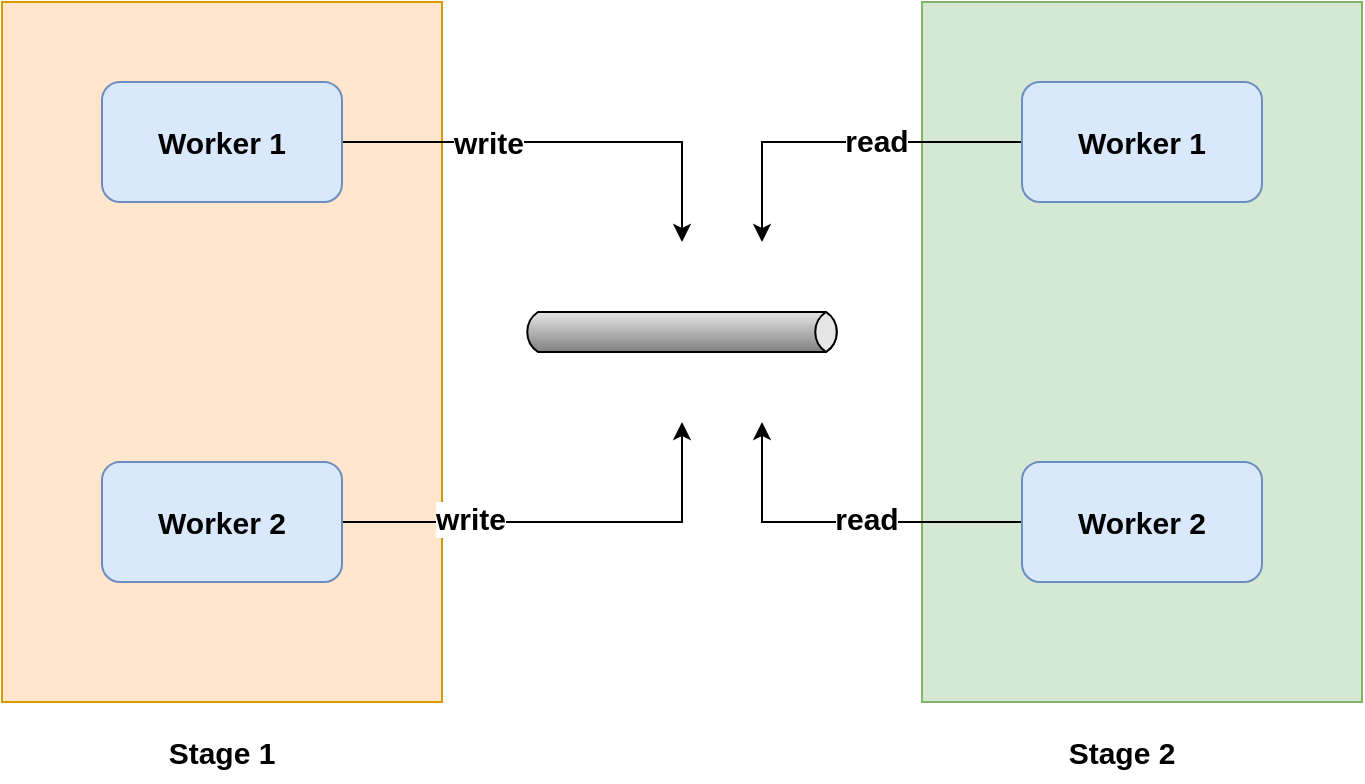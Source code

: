 <mxfile version="16.5.6" type="device" pages="7"><diagram id="6DyCdMnTAmxOVLcUSKB2" name="multiple"><mxGraphModel dx="960" dy="604" grid="1" gridSize="10" guides="1" tooltips="1" connect="1" arrows="1" fold="1" page="1" pageScale="1" pageWidth="850" pageHeight="1100" math="0" shadow="0"><root><mxCell id="0"/><mxCell id="1" parent="0"/><mxCell id="B-X4RaIUArcCoejW9KcB-4" value="" style="rounded=0;whiteSpace=wrap;html=1;fillColor=#ffe6cc;strokeColor=#d79b00;" parent="1" vertex="1"><mxGeometry x="140" y="110" width="220" height="350" as="geometry"/></mxCell><mxCell id="B-X4RaIUArcCoejW9KcB-13" style="edgeStyle=orthogonalEdgeStyle;rounded=0;orthogonalLoop=1;jettySize=auto;html=1;fontSize=15;" parent="1" source="B-X4RaIUArcCoejW9KcB-2" target="B-X4RaIUArcCoejW9KcB-9" edge="1"><mxGeometry relative="1" as="geometry"/></mxCell><mxCell id="B-X4RaIUArcCoejW9KcB-15" value="&lt;b&gt;write&lt;/b&gt;" style="edgeLabel;html=1;align=center;verticalAlign=middle;resizable=0;points=[];fontSize=15;" parent="B-X4RaIUArcCoejW9KcB-13" vertex="1" connectable="0"><mxGeometry x="-0.337" relative="1" as="geometry"><mxPoint as="offset"/></mxGeometry></mxCell><mxCell id="B-X4RaIUArcCoejW9KcB-2" value="&lt;font style=&quot;font-size: 15px&quot;&gt;&lt;b&gt;Worker 1&lt;/b&gt;&lt;/font&gt;" style="rounded=1;whiteSpace=wrap;html=1;fillColor=#dae8fc;strokeColor=#6c8ebf;" parent="1" vertex="1"><mxGeometry x="190" y="150" width="120" height="60" as="geometry"/></mxCell><mxCell id="B-X4RaIUArcCoejW9KcB-5" value="&lt;font style=&quot;font-size: 15px&quot;&gt;&lt;b&gt;Stage 1&lt;/b&gt;&lt;/font&gt;" style="text;html=1;strokeColor=none;fillColor=none;align=center;verticalAlign=middle;whiteSpace=wrap;rounded=0;" parent="1" vertex="1"><mxGeometry x="220" y="470" width="60" height="30" as="geometry"/></mxCell><mxCell id="B-X4RaIUArcCoejW9KcB-14" style="edgeStyle=orthogonalEdgeStyle;rounded=0;orthogonalLoop=1;jettySize=auto;html=1;entryX=0;entryY=1;entryDx=80;entryDy=0;entryPerimeter=0;fontSize=15;" parent="1" source="B-X4RaIUArcCoejW9KcB-6" target="B-X4RaIUArcCoejW9KcB-9" edge="1"><mxGeometry relative="1" as="geometry"/></mxCell><mxCell id="B-X4RaIUArcCoejW9KcB-16" value="&lt;b&gt;write&lt;/b&gt;" style="edgeLabel;html=1;align=center;verticalAlign=middle;resizable=0;points=[];fontSize=15;" parent="B-X4RaIUArcCoejW9KcB-14" vertex="1" connectable="0"><mxGeometry x="-0.419" y="2" relative="1" as="geometry"><mxPoint as="offset"/></mxGeometry></mxCell><mxCell id="B-X4RaIUArcCoejW9KcB-6" value="&lt;font style=&quot;font-size: 15px&quot;&gt;&lt;b&gt;Worker 2&lt;/b&gt;&lt;/font&gt;" style="rounded=1;whiteSpace=wrap;html=1;fillColor=#dae8fc;strokeColor=#6c8ebf;" parent="1" vertex="1"><mxGeometry x="190" y="340" width="120" height="60" as="geometry"/></mxCell><mxCell id="B-X4RaIUArcCoejW9KcB-7" value="" style="rounded=0;whiteSpace=wrap;html=1;fontSize=15;fillColor=#d5e8d4;strokeColor=#82b366;" parent="1" vertex="1"><mxGeometry x="600" y="110" width="220" height="350" as="geometry"/></mxCell><mxCell id="B-X4RaIUArcCoejW9KcB-8" value="&lt;font style=&quot;font-size: 15px&quot;&gt;&lt;b&gt;Stage 2&lt;/b&gt;&lt;/font&gt;" style="text;html=1;strokeColor=none;fillColor=none;align=center;verticalAlign=middle;whiteSpace=wrap;rounded=0;" parent="1" vertex="1"><mxGeometry x="670" y="470" width="60" height="30" as="geometry"/></mxCell><mxCell id="B-X4RaIUArcCoejW9KcB-9" value="" style="strokeWidth=1;outlineConnect=0;dashed=0;align=center;html=1;fontSize=8;shape=mxgraph.eip.messageChannel;verticalLabelPosition=bottom;labelBackgroundColor=#ffffff;verticalAlign=top;" parent="1" vertex="1"><mxGeometry x="400" y="230" width="160" height="90" as="geometry"/></mxCell><mxCell id="B-X4RaIUArcCoejW9KcB-19" style="edgeStyle=orthogonalEdgeStyle;rounded=0;orthogonalLoop=1;jettySize=auto;html=1;entryX=0;entryY=0;entryDx=120;entryDy=0;entryPerimeter=0;fontSize=15;" parent="1" source="B-X4RaIUArcCoejW9KcB-17" target="B-X4RaIUArcCoejW9KcB-9" edge="1"><mxGeometry relative="1" as="geometry"/></mxCell><mxCell id="B-X4RaIUArcCoejW9KcB-21" value="&lt;b&gt;read&lt;/b&gt;" style="edgeLabel;html=1;align=center;verticalAlign=middle;resizable=0;points=[];fontSize=15;" parent="B-X4RaIUArcCoejW9KcB-19" vertex="1" connectable="0"><mxGeometry x="-0.183" y="-1" relative="1" as="geometry"><mxPoint as="offset"/></mxGeometry></mxCell><mxCell id="B-X4RaIUArcCoejW9KcB-17" value="&lt;b&gt;Worker 1&lt;/b&gt;" style="rounded=1;whiteSpace=wrap;html=1;fontSize=15;fillColor=#dae8fc;strokeColor=#6c8ebf;" parent="1" vertex="1"><mxGeometry x="650" y="150" width="120" height="60" as="geometry"/></mxCell><mxCell id="B-X4RaIUArcCoejW9KcB-20" style="edgeStyle=orthogonalEdgeStyle;rounded=0;orthogonalLoop=1;jettySize=auto;html=1;entryX=0;entryY=1;entryDx=120;entryDy=0;entryPerimeter=0;fontSize=15;" parent="1" source="B-X4RaIUArcCoejW9KcB-18" target="B-X4RaIUArcCoejW9KcB-9" edge="1"><mxGeometry relative="1" as="geometry"/></mxCell><mxCell id="B-X4RaIUArcCoejW9KcB-22" value="&lt;b&gt;read&lt;/b&gt;" style="edgeLabel;html=1;align=center;verticalAlign=middle;resizable=0;points=[];fontSize=15;" parent="B-X4RaIUArcCoejW9KcB-20" vertex="1" connectable="0"><mxGeometry x="-0.127" y="-2" relative="1" as="geometry"><mxPoint as="offset"/></mxGeometry></mxCell><mxCell id="B-X4RaIUArcCoejW9KcB-18" value="&lt;b&gt;Worker 2&lt;/b&gt;" style="rounded=1;whiteSpace=wrap;html=1;fontSize=15;fillColor=#dae8fc;strokeColor=#6c8ebf;" parent="1" vertex="1"><mxGeometry x="650" y="340" width="120" height="60" as="geometry"/></mxCell></root></mxGraphModel></diagram><diagram id="HnnB2GvayvBNUAKhM091" name="Context"><mxGraphModel dx="960" dy="1704" grid="1" gridSize="10" guides="1" tooltips="1" connect="1" arrows="1" fold="1" page="1" pageScale="1" pageWidth="850" pageHeight="1100" math="0" shadow="0"><root><mxCell id="LZmfscKVtm5bsr7IxDYd-0"/><mxCell id="LZmfscKVtm5bsr7IxDYd-1" parent="LZmfscKVtm5bsr7IxDYd-0"/><mxCell id="LZmfscKVtm5bsr7IxDYd-2" value="" style="rounded=1;whiteSpace=wrap;html=1;fillColor=#ffe6cc;strokeColor=#d79b00;" parent="LZmfscKVtm5bsr7IxDYd-1" vertex="1"><mxGeometry x="80" y="160" width="190" height="260" as="geometry"/></mxCell><mxCell id="-jgnXufqocUIgYcTIgBC-2" style="edgeStyle=orthogonalEdgeStyle;rounded=0;orthogonalLoop=1;jettySize=auto;html=1;entryX=0;entryY=0;entryDx=30;entryDy=0;entryPerimeter=0;fontSize=15;" parent="LZmfscKVtm5bsr7IxDYd-1" source="LZmfscKVtm5bsr7IxDYd-3" target="-jgnXufqocUIgYcTIgBC-0" edge="1"><mxGeometry relative="1" as="geometry"/></mxCell><mxCell id="LZmfscKVtm5bsr7IxDYd-3" value="&lt;font style=&quot;font-size: 15px&quot;&gt;&lt;b&gt;Worker 1&lt;/b&gt;&lt;/font&gt;" style="rounded=1;whiteSpace=wrap;html=1;fillColor=#dae8fc;strokeColor=#6c8ebf;" parent="LZmfscKVtm5bsr7IxDYd-1" vertex="1"><mxGeometry x="115" y="240" width="120" height="60" as="geometry"/></mxCell><mxCell id="LZmfscKVtm5bsr7IxDYd-5" value="&lt;b&gt;Stage 1&lt;/b&gt;" style="text;html=1;strokeColor=none;fillColor=none;align=center;verticalAlign=middle;whiteSpace=wrap;rounded=0;fontSize=15;" parent="LZmfscKVtm5bsr7IxDYd-1" vertex="1"><mxGeometry x="125" y="430" width="100" height="30" as="geometry"/></mxCell><mxCell id="LZmfscKVtm5bsr7IxDYd-6" value="" style="rounded=1;whiteSpace=wrap;html=1;fillColor=#d5e8d4;strokeColor=#82b366;" parent="LZmfscKVtm5bsr7IxDYd-1" vertex="1"><mxGeometry x="590" y="160" width="190" height="260" as="geometry"/></mxCell><mxCell id="-jgnXufqocUIgYcTIgBC-4" style="edgeStyle=orthogonalEdgeStyle;rounded=0;orthogonalLoop=1;jettySize=auto;html=1;entryX=0;entryY=0;entryDx=70;entryDy=0;entryPerimeter=0;fontSize=15;" parent="LZmfscKVtm5bsr7IxDYd-1" source="LZmfscKVtm5bsr7IxDYd-7" target="-jgnXufqocUIgYcTIgBC-0" edge="1"><mxGeometry relative="1" as="geometry"/></mxCell><mxCell id="LZmfscKVtm5bsr7IxDYd-7" value="&lt;font style=&quot;font-size: 15px&quot;&gt;&lt;b&gt;Worker 1&lt;/b&gt;&lt;/font&gt;" style="rounded=1;whiteSpace=wrap;html=1;fillColor=#dae8fc;strokeColor=#6c8ebf;" parent="LZmfscKVtm5bsr7IxDYd-1" vertex="1"><mxGeometry x="625" y="240" width="120" height="60" as="geometry"/></mxCell><mxCell id="LZmfscKVtm5bsr7IxDYd-9" value="&lt;b&gt;Stage 2&lt;/b&gt;" style="text;html=1;strokeColor=none;fillColor=none;align=center;verticalAlign=middle;whiteSpace=wrap;rounded=0;fontSize=15;" parent="LZmfscKVtm5bsr7IxDYd-1" vertex="1"><mxGeometry x="639" y="430" width="100" height="30" as="geometry"/></mxCell><mxCell id="-jgnXufqocUIgYcTIgBC-0" value="&lt;font style=&quot;font-size: 15px&quot;&gt;&lt;b&gt;data&lt;/b&gt;&lt;/font&gt;" style="strokeWidth=1;outlineConnect=0;dashed=0;align=center;html=1;fontSize=8;shape=mxgraph.eip.messageChannel;verticalLabelPosition=bottom;labelBackgroundColor=#ffffff;verticalAlign=top;" parent="LZmfscKVtm5bsr7IxDYd-1" vertex="1"><mxGeometry x="360" y="340" width="100" height="40" as="geometry"/></mxCell><mxCell id="-jgnXufqocUIgYcTIgBC-7" value="&lt;pre style=&quot;background-color: rgb(255 , 255 , 255) ; color: rgb(8 , 8 , 8) ; font-family: &amp;#34;jetbrains mono&amp;#34; , monospace&quot;&gt;&lt;span style=&quot;color: rgb(0 , 0 , 0)&quot;&gt;&lt;font style=&quot;font-size: 15px&quot;&gt;&lt;b&gt;ctxRoot&lt;/b&gt;&lt;/font&gt;&lt;/span&gt;&lt;/pre&gt;" style="ellipse;whiteSpace=wrap;html=1;aspect=fixed;fontSize=15;fillColor=#d80073;fontColor=#ffffff;strokeColor=#A50040;" parent="LZmfscKVtm5bsr7IxDYd-1" vertex="1"><mxGeometry x="450" y="-210" width="80" height="80" as="geometry"/></mxCell><mxCell id="SIYIsvrZNVFgdCmxqRb6-0" value="&lt;pre style=&quot;background-color: rgb(255 , 255 , 255) ; color: rgb(8 , 8 , 8) ; font-family: &amp;#34;jetbrains mono&amp;#34; , monospace&quot;&gt;&lt;span style=&quot;color: rgb(0 , 0 , 0)&quot;&gt;&lt;font style=&quot;font-size: 14px&quot;&gt;&lt;b&gt;ctxCancelStage1&lt;/b&gt;&lt;/font&gt;&lt;/span&gt;&lt;/pre&gt;" style="ellipse;whiteSpace=wrap;html=1;aspect=fixed;fontSize=15;fillColor=#ffe6cc;strokeColor=#d79b00;" parent="LZmfscKVtm5bsr7IxDYd-1" vertex="1"><mxGeometry x="225" y="-80" width="130" height="130" as="geometry"/></mxCell><mxCell id="SIYIsvrZNVFgdCmxqRb6-1" value="&lt;pre style=&quot;background-color: rgb(255 , 255 , 255) ; color: rgb(8 , 8 , 8) ; font-family: &amp;#34;jetbrains mono&amp;#34; , monospace&quot;&gt;&lt;pre style=&quot;font-family: &amp;#34;jetbrains mono&amp;#34; , monospace&quot;&gt;&lt;span style=&quot;color: rgb(0 , 0 , 0)&quot;&gt;&lt;font style=&quot;font-size: 14px&quot;&gt;&lt;b&gt;ctxCancelStage2&lt;/b&gt;&lt;/font&gt;&lt;/span&gt;&lt;/pre&gt;&lt;/pre&gt;" style="ellipse;whiteSpace=wrap;html=1;aspect=fixed;fontSize=15;fillColor=#d5e8d4;strokeColor=#82b366;" parent="LZmfscKVtm5bsr7IxDYd-1" vertex="1"><mxGeometry x="615" y="-90" width="130" height="130" as="geometry"/></mxCell><mxCell id="SIYIsvrZNVFgdCmxqRb6-4" value="" style="endArrow=classic;html=1;rounded=0;fontSize=15;fontColor=#0D0505;strokeColor=#0D0505;strokeWidth=1;exitX=1;exitY=1;exitDx=0;exitDy=0;entryX=0;entryY=0.5;entryDx=0;entryDy=0;" parent="LZmfscKVtm5bsr7IxDYd-1" source="-jgnXufqocUIgYcTIgBC-7" target="SIYIsvrZNVFgdCmxqRb6-1" edge="1"><mxGeometry width="50" height="50" relative="1" as="geometry"><mxPoint x="470" y="80" as="sourcePoint"/><mxPoint x="520" y="30" as="targetPoint"/></mxGeometry></mxCell><mxCell id="SIYIsvrZNVFgdCmxqRb6-7" value="" style="curved=1;endArrow=classic;html=1;rounded=0;fontSize=14;fontColor=#0D0505;strokeColor=#0D0505;strokeWidth=1;exitX=0.5;exitY=0;exitDx=0;exitDy=0;entryX=0;entryY=1;entryDx=0;entryDy=0;" parent="LZmfscKVtm5bsr7IxDYd-1" source="LZmfscKVtm5bsr7IxDYd-2" target="SIYIsvrZNVFgdCmxqRb6-0" edge="1"><mxGeometry width="50" height="50" relative="1" as="geometry"><mxPoint x="140" y="130" as="sourcePoint"/><mxPoint x="190" y="80" as="targetPoint"/><Array as="points"><mxPoint x="140" y="-30"/></Array></mxGeometry></mxCell><mxCell id="SIYIsvrZNVFgdCmxqRb6-10" value="&lt;b&gt;&lt;font color=&quot;#ff3333&quot;&gt;cancel&lt;/font&gt;&lt;/b&gt;" style="edgeLabel;html=1;align=center;verticalAlign=middle;resizable=0;points=[];fontSize=15;fontColor=#0D0505;" parent="SIYIsvrZNVFgdCmxqRb6-7" vertex="1" connectable="0"><mxGeometry x="0.208" y="-45" relative="1" as="geometry"><mxPoint x="-15" y="104" as="offset"/></mxGeometry></mxCell><mxCell id="SIYIsvrZNVFgdCmxqRb6-8" value="" style="curved=1;endArrow=classic;html=1;rounded=0;fontSize=14;fontColor=#0D0505;strokeColor=#0D0505;strokeWidth=1;exitX=0.5;exitY=0;exitDx=0;exitDy=0;entryX=0.5;entryY=1;entryDx=0;entryDy=0;" parent="LZmfscKVtm5bsr7IxDYd-1" source="LZmfscKVtm5bsr7IxDYd-6" target="SIYIsvrZNVFgdCmxqRb6-1" edge="1"><mxGeometry width="50" height="50" relative="1" as="geometry"><mxPoint x="730" y="170" as="sourcePoint"/><mxPoint x="724.038" y="60.962" as="targetPoint"/><Array as="points"><mxPoint x="640" y="140"/></Array></mxGeometry></mxCell><mxCell id="SIYIsvrZNVFgdCmxqRb6-11" value="&lt;font color=&quot;#0d0505&quot;&gt;&lt;b&gt;&amp;lt;-ctx.Done()&lt;/b&gt;&lt;/font&gt;" style="edgeLabel;html=1;align=center;verticalAlign=middle;resizable=0;points=[];fontSize=15;fontColor=#FF3333;" parent="SIYIsvrZNVFgdCmxqRb6-8" vertex="1" connectable="0"><mxGeometry x="0.447" y="-6" relative="1" as="geometry"><mxPoint as="offset"/></mxGeometry></mxCell><mxCell id="SIYIsvrZNVFgdCmxqRb6-12" value="" style="endArrow=classic;html=1;rounded=0;fontSize=15;fontColor=#0D0505;strokeColor=#0D0505;strokeWidth=1;exitX=0;exitY=1;exitDx=0;exitDy=0;entryX=0.976;entryY=0.302;entryDx=0;entryDy=0;entryPerimeter=0;" parent="LZmfscKVtm5bsr7IxDYd-1" source="-jgnXufqocUIgYcTIgBC-7" target="SIYIsvrZNVFgdCmxqRb6-0" edge="1"><mxGeometry width="50" height="50" relative="1" as="geometry"><mxPoint x="430" y="130" as="sourcePoint"/><mxPoint x="490" y="20" as="targetPoint"/></mxGeometry></mxCell></root></mxGraphModel></diagram><diagram id="I8bmtELTXMJjdONoYUEz" name="s1"><mxGraphModel dx="960" dy="604" grid="1" gridSize="10" guides="1" tooltips="1" connect="1" arrows="1" fold="1" page="1" pageScale="1" pageWidth="850" pageHeight="1100" math="0" shadow="0"><root><mxCell id="XKnE_jt200us6Nn7gQjX-0"/><mxCell id="XKnE_jt200us6Nn7gQjX-1" parent="XKnE_jt200us6Nn7gQjX-0"/><mxCell id="XKnE_jt200us6Nn7gQjX-11" style="edgeStyle=orthogonalEdgeStyle;rounded=0;orthogonalLoop=1;jettySize=auto;html=1;entryX=0.5;entryY=0;entryDx=0;entryDy=0;fontSize=15;" parent="XKnE_jt200us6Nn7gQjX-1" source="XKnE_jt200us6Nn7gQjX-2" target="XKnE_jt200us6Nn7gQjX-5" edge="1"><mxGeometry relative="1" as="geometry"/></mxCell><mxCell id="XKnE_jt200us6Nn7gQjX-2" value="&lt;b&gt;Root Context&lt;/b&gt;" style="ellipse;whiteSpace=wrap;html=1;aspect=fixed;fontSize=15;fillColor=#a20025;fontColor=#ffffff;strokeColor=#6F0000;" parent="XKnE_jt200us6Nn7gQjX-1" vertex="1"><mxGeometry x="360" y="60" width="100" height="100" as="geometry"/></mxCell><mxCell id="XKnE_jt200us6Nn7gQjX-4" value="&lt;b&gt;Sub Context&lt;/b&gt;" style="ellipse;whiteSpace=wrap;html=1;aspect=fixed;fontSize=15;fillColor=#1ba1e2;fontColor=#ffffff;strokeColor=#006EAF;" parent="XKnE_jt200us6Nn7gQjX-1" vertex="1"><mxGeometry x="120" y="210" width="100" height="100" as="geometry"/></mxCell><mxCell id="XKnE_jt200us6Nn7gQjX-5" value="&lt;b&gt;Sub Context&lt;/b&gt;" style="ellipse;whiteSpace=wrap;html=1;aspect=fixed;fontSize=15;fillColor=#1ba1e2;fontColor=#ffffff;strokeColor=#006EAF;" parent="XKnE_jt200us6Nn7gQjX-1" vertex="1"><mxGeometry x="360" y="210" width="100" height="100" as="geometry"/></mxCell><mxCell id="XKnE_jt200us6Nn7gQjX-6" value="&lt;b&gt;Sub Context&lt;/b&gt;" style="ellipse;whiteSpace=wrap;html=1;aspect=fixed;fontSize=15;fillColor=#1ba1e2;fontColor=#ffffff;strokeColor=#006EAF;" parent="XKnE_jt200us6Nn7gQjX-1" vertex="1"><mxGeometry x="610" y="210" width="100" height="100" as="geometry"/></mxCell><mxCell id="XKnE_jt200us6Nn7gQjX-7" value="&lt;b&gt;Sub Context&lt;/b&gt;" style="ellipse;whiteSpace=wrap;html=1;aspect=fixed;fontSize=15;fillColor=#60a917;fontColor=#ffffff;strokeColor=#2D7600;" parent="XKnE_jt200us6Nn7gQjX-1" vertex="1"><mxGeometry x="20" y="400" width="100" height="100" as="geometry"/></mxCell><mxCell id="XKnE_jt200us6Nn7gQjX-8" value="&lt;b style=&quot;color: rgb(255 , 255 , 255)&quot;&gt;Sub Context&lt;/b&gt;" style="ellipse;whiteSpace=wrap;html=1;aspect=fixed;fontSize=15;fillColor=#ffcd28;strokeColor=#d79b00;gradientColor=#ffa500;" parent="XKnE_jt200us6Nn7gQjX-1" vertex="1"><mxGeometry x="270" y="400" width="100" height="100" as="geometry"/></mxCell><mxCell id="XKnE_jt200us6Nn7gQjX-9" value="&lt;b style=&quot;color: rgb(255 , 255 , 255)&quot;&gt;Sub Context&lt;/b&gt;" style="ellipse;whiteSpace=wrap;html=1;aspect=fixed;fontSize=15;fillColor=#ffcd28;strokeColor=#d79b00;gradientColor=#ffa500;" parent="XKnE_jt200us6Nn7gQjX-1" vertex="1"><mxGeometry x="460" y="400" width="100" height="100" as="geometry"/></mxCell><mxCell id="XKnE_jt200us6Nn7gQjX-20" value="" style="endArrow=classic;html=1;rounded=0;fontSize=15;entryX=1;entryY=0;entryDx=0;entryDy=0;exitX=0;exitY=1;exitDx=0;exitDy=0;" parent="XKnE_jt200us6Nn7gQjX-1" source="XKnE_jt200us6Nn7gQjX-2" target="XKnE_jt200us6Nn7gQjX-4" edge="1"><mxGeometry width="50" height="50" relative="1" as="geometry"><mxPoint x="400" y="370" as="sourcePoint"/><mxPoint x="450" y="320" as="targetPoint"/></mxGeometry></mxCell><mxCell id="XKnE_jt200us6Nn7gQjX-21" value="" style="endArrow=classic;html=1;rounded=0;fontSize=15;entryX=0.5;entryY=0;entryDx=0;entryDy=0;exitX=1;exitY=1;exitDx=0;exitDy=0;" parent="XKnE_jt200us6Nn7gQjX-1" source="XKnE_jt200us6Nn7gQjX-2" target="XKnE_jt200us6Nn7gQjX-6" edge="1"><mxGeometry width="50" height="50" relative="1" as="geometry"><mxPoint x="384.645" y="155.355" as="sourcePoint"/><mxPoint x="215.355" y="234.645" as="targetPoint"/></mxGeometry></mxCell><mxCell id="XKnE_jt200us6Nn7gQjX-22" value="" style="endArrow=classic;html=1;rounded=0;fontSize=15;entryX=0.5;entryY=0;entryDx=0;entryDy=0;exitX=0;exitY=1;exitDx=0;exitDy=0;" parent="XKnE_jt200us6Nn7gQjX-1" source="XKnE_jt200us6Nn7gQjX-4" target="XKnE_jt200us6Nn7gQjX-7" edge="1"><mxGeometry width="50" height="50" relative="1" as="geometry"><mxPoint x="394.645" y="165.355" as="sourcePoint"/><mxPoint x="225.355" y="244.645" as="targetPoint"/></mxGeometry></mxCell><mxCell id="XKnE_jt200us6Nn7gQjX-23" value="" style="endArrow=classic;html=1;rounded=0;fontSize=15;exitX=0;exitY=1;exitDx=0;exitDy=0;" parent="XKnE_jt200us6Nn7gQjX-1" source="XKnE_jt200us6Nn7gQjX-5" target="XKnE_jt200us6Nn7gQjX-8" edge="1"><mxGeometry width="50" height="50" relative="1" as="geometry"><mxPoint x="404.645" y="175.355" as="sourcePoint"/><mxPoint x="235.355" y="254.645" as="targetPoint"/></mxGeometry></mxCell><mxCell id="XKnE_jt200us6Nn7gQjX-24" value="" style="endArrow=classic;html=1;rounded=0;fontSize=15;entryX=0.5;entryY=0;entryDx=0;entryDy=0;exitX=1;exitY=1;exitDx=0;exitDy=0;" parent="XKnE_jt200us6Nn7gQjX-1" source="XKnE_jt200us6Nn7gQjX-5" target="XKnE_jt200us6Nn7gQjX-9" edge="1"><mxGeometry width="50" height="50" relative="1" as="geometry"><mxPoint x="414.645" y="185.355" as="sourcePoint"/><mxPoint x="245.355" y="264.645" as="targetPoint"/></mxGeometry></mxCell></root></mxGraphModel></diagram><diagram id="37s9xdy0IuiHJvWGn8mo" name="s2"><mxGraphModel dx="960" dy="604" grid="1" gridSize="10" guides="1" tooltips="1" connect="1" arrows="1" fold="1" page="1" pageScale="1" pageWidth="850" pageHeight="1100" math="0" shadow="0"><root><mxCell id="_9k2pdukJ_3iXtRDgaJg-0"/><mxCell id="_9k2pdukJ_3iXtRDgaJg-1" parent="_9k2pdukJ_3iXtRDgaJg-0"/><mxCell id="_9k2pdukJ_3iXtRDgaJg-2" style="edgeStyle=orthogonalEdgeStyle;rounded=0;orthogonalLoop=1;jettySize=auto;html=1;entryX=0.5;entryY=0;entryDx=0;entryDy=0;fontSize=15;" parent="_9k2pdukJ_3iXtRDgaJg-1" source="_9k2pdukJ_3iXtRDgaJg-3" target="_9k2pdukJ_3iXtRDgaJg-5" edge="1"><mxGeometry relative="1" as="geometry"/></mxCell><mxCell id="_9k2pdukJ_3iXtRDgaJg-3" value="&lt;b&gt;Root Context&lt;/b&gt;" style="ellipse;whiteSpace=wrap;html=1;aspect=fixed;fontSize=15;fillColor=#a20025;fontColor=#ffffff;strokeColor=#6F0000;" parent="_9k2pdukJ_3iXtRDgaJg-1" vertex="1"><mxGeometry x="360" y="60" width="100" height="100" as="geometry"/></mxCell><mxCell id="_9k2pdukJ_3iXtRDgaJg-4" value="&lt;b&gt;Sub Context&lt;/b&gt;" style="ellipse;whiteSpace=wrap;html=1;aspect=fixed;fontSize=15;fillColor=#1ba1e2;fontColor=#ffffff;strokeColor=#006EAF;" parent="_9k2pdukJ_3iXtRDgaJg-1" vertex="1"><mxGeometry x="120" y="210" width="100" height="100" as="geometry"/></mxCell><mxCell id="_9k2pdukJ_3iXtRDgaJg-5" value="&lt;b&gt;Sub Context&lt;/b&gt;" style="ellipse;whiteSpace=wrap;html=1;aspect=fixed;fontSize=15;fillColor=#1ba1e2;fontColor=#ffffff;strokeColor=#006EAF;" parent="_9k2pdukJ_3iXtRDgaJg-1" vertex="1"><mxGeometry x="360" y="210" width="100" height="100" as="geometry"/></mxCell><mxCell id="_9k2pdukJ_3iXtRDgaJg-6" value="&lt;b&gt;Sub Context&lt;/b&gt;" style="ellipse;whiteSpace=wrap;html=1;aspect=fixed;fontSize=15;fillColor=#1ba1e2;fontColor=#ffffff;strokeColor=#006EAF;" parent="_9k2pdukJ_3iXtRDgaJg-1" vertex="1"><mxGeometry x="610" y="210" width="100" height="100" as="geometry"/></mxCell><mxCell id="_9k2pdukJ_3iXtRDgaJg-7" value="&lt;b&gt;Sub Context&lt;/b&gt;" style="ellipse;whiteSpace=wrap;html=1;aspect=fixed;fontSize=15;fillColor=#60a917;fontColor=#ffffff;strokeColor=#2D7600;" parent="_9k2pdukJ_3iXtRDgaJg-1" vertex="1"><mxGeometry x="20" y="400" width="100" height="100" as="geometry"/></mxCell><mxCell id="_9k2pdukJ_3iXtRDgaJg-8" value="&lt;b style=&quot;color: rgb(255 , 255 , 255)&quot;&gt;Sub Context&lt;/b&gt;" style="ellipse;whiteSpace=wrap;html=1;aspect=fixed;fontSize=15;fillColor=#ffcd28;strokeColor=#d79b00;gradientColor=#ffa500;" parent="_9k2pdukJ_3iXtRDgaJg-1" vertex="1"><mxGeometry x="270" y="400" width="100" height="100" as="geometry"/></mxCell><mxCell id="_9k2pdukJ_3iXtRDgaJg-9" value="&lt;b style=&quot;color: rgb(255 , 255 , 255)&quot;&gt;Sub Context&lt;/b&gt;" style="ellipse;whiteSpace=wrap;html=1;aspect=fixed;fontSize=15;fillColor=#ffcd28;strokeColor=#d79b00;gradientColor=#ffa500;" parent="_9k2pdukJ_3iXtRDgaJg-1" vertex="1"><mxGeometry x="460" y="400" width="100" height="100" as="geometry"/></mxCell><mxCell id="_9k2pdukJ_3iXtRDgaJg-10" value="" style="endArrow=classic;html=1;rounded=0;fontSize=15;entryX=1;entryY=0;entryDx=0;entryDy=0;exitX=0;exitY=1;exitDx=0;exitDy=0;" parent="_9k2pdukJ_3iXtRDgaJg-1" source="_9k2pdukJ_3iXtRDgaJg-3" target="_9k2pdukJ_3iXtRDgaJg-4" edge="1"><mxGeometry width="50" height="50" relative="1" as="geometry"><mxPoint x="400" y="370" as="sourcePoint"/><mxPoint x="450" y="320" as="targetPoint"/></mxGeometry></mxCell><mxCell id="_9k2pdukJ_3iXtRDgaJg-11" value="" style="endArrow=classic;html=1;rounded=0;fontSize=15;entryX=0.5;entryY=0;entryDx=0;entryDy=0;exitX=1;exitY=1;exitDx=0;exitDy=0;" parent="_9k2pdukJ_3iXtRDgaJg-1" source="_9k2pdukJ_3iXtRDgaJg-3" target="_9k2pdukJ_3iXtRDgaJg-6" edge="1"><mxGeometry width="50" height="50" relative="1" as="geometry"><mxPoint x="384.645" y="155.355" as="sourcePoint"/><mxPoint x="215.355" y="234.645" as="targetPoint"/></mxGeometry></mxCell><mxCell id="_9k2pdukJ_3iXtRDgaJg-12" value="" style="endArrow=classic;html=1;rounded=0;fontSize=15;entryX=0.5;entryY=0;entryDx=0;entryDy=0;exitX=0;exitY=1;exitDx=0;exitDy=0;" parent="_9k2pdukJ_3iXtRDgaJg-1" source="_9k2pdukJ_3iXtRDgaJg-4" target="_9k2pdukJ_3iXtRDgaJg-7" edge="1"><mxGeometry width="50" height="50" relative="1" as="geometry"><mxPoint x="394.645" y="165.355" as="sourcePoint"/><mxPoint x="225.355" y="244.645" as="targetPoint"/></mxGeometry></mxCell><mxCell id="_9k2pdukJ_3iXtRDgaJg-13" value="" style="endArrow=classic;html=1;rounded=0;fontSize=15;exitX=0;exitY=1;exitDx=0;exitDy=0;" parent="_9k2pdukJ_3iXtRDgaJg-1" source="_9k2pdukJ_3iXtRDgaJg-5" target="_9k2pdukJ_3iXtRDgaJg-8" edge="1"><mxGeometry width="50" height="50" relative="1" as="geometry"><mxPoint x="404.645" y="175.355" as="sourcePoint"/><mxPoint x="235.355" y="254.645" as="targetPoint"/></mxGeometry></mxCell><mxCell id="_9k2pdukJ_3iXtRDgaJg-14" value="" style="endArrow=classic;html=1;rounded=0;fontSize=15;entryX=0.5;entryY=0;entryDx=0;entryDy=0;exitX=1;exitY=1;exitDx=0;exitDy=0;" parent="_9k2pdukJ_3iXtRDgaJg-1" source="_9k2pdukJ_3iXtRDgaJg-5" target="_9k2pdukJ_3iXtRDgaJg-9" edge="1"><mxGeometry width="50" height="50" relative="1" as="geometry"><mxPoint x="414.645" y="185.355" as="sourcePoint"/><mxPoint x="245.355" y="264.645" as="targetPoint"/></mxGeometry></mxCell><mxCell id="_9k2pdukJ_3iXtRDgaJg-18" value="&lt;b&gt;Go routine 2&lt;/b&gt;" style="shape=card;whiteSpace=wrap;html=1;fontSize=15;fillColor=#fff2cc;strokeColor=#d6b656;" parent="_9k2pdukJ_3iXtRDgaJg-1" vertex="1"><mxGeometry x="430" y="560" width="80" height="100" as="geometry"/></mxCell><mxCell id="_9k2pdukJ_3iXtRDgaJg-19" value="&lt;span&gt;&lt;b&gt;Go routine 3&lt;/b&gt;&lt;/span&gt;" style="shape=card;whiteSpace=wrap;html=1;fontSize=15;fillColor=#fff2cc;strokeColor=#d6b656;" parent="_9k2pdukJ_3iXtRDgaJg-1" vertex="1"><mxGeometry x="530" y="560" width="80" height="100" as="geometry"/></mxCell><mxCell id="_9k2pdukJ_3iXtRDgaJg-21" value="" style="curved=1;endArrow=classic;html=1;rounded=0;fontSize=15;exitX=-0.005;exitY=0.575;exitDx=0;exitDy=0;exitPerimeter=0;entryX=0;entryY=1;entryDx=0;entryDy=0;" parent="_9k2pdukJ_3iXtRDgaJg-1" source="_9k2pdukJ_3iXtRDgaJg-18" target="_9k2pdukJ_3iXtRDgaJg-9" edge="1"><mxGeometry width="50" height="50" relative="1" as="geometry"><mxPoint x="350" y="660" as="sourcePoint"/><mxPoint x="400" y="610" as="targetPoint"/><Array as="points"><mxPoint x="410" y="550"/></Array></mxGeometry></mxCell><mxCell id="_9k2pdukJ_3iXtRDgaJg-27" value="&lt;b&gt;Done&lt;/b&gt;" style="edgeLabel;html=1;align=center;verticalAlign=middle;resizable=0;points=[];fontSize=15;" parent="_9k2pdukJ_3iXtRDgaJg-21" vertex="1" connectable="0"><mxGeometry x="0.159" y="-10" relative="1" as="geometry"><mxPoint as="offset"/></mxGeometry></mxCell><mxCell id="_9k2pdukJ_3iXtRDgaJg-23" value="" style="curved=1;endArrow=classic;html=1;rounded=0;fontSize=15;entryX=1;entryY=1;entryDx=0;entryDy=0;exitX=1;exitY=0.5;exitDx=0;exitDy=0;exitPerimeter=0;" parent="_9k2pdukJ_3iXtRDgaJg-1" source="_9k2pdukJ_3iXtRDgaJg-19" target="_9k2pdukJ_3iXtRDgaJg-9" edge="1"><mxGeometry width="50" height="50" relative="1" as="geometry"><mxPoint x="700" y="570" as="sourcePoint"/><mxPoint x="750" y="520" as="targetPoint"/><Array as="points"><mxPoint x="640" y="530"/></Array></mxGeometry></mxCell><mxCell id="_9k2pdukJ_3iXtRDgaJg-28" value="&lt;b&gt;Done&lt;/b&gt;" style="edgeLabel;html=1;align=center;verticalAlign=middle;resizable=0;points=[];fontSize=15;" parent="_9k2pdukJ_3iXtRDgaJg-23" vertex="1" connectable="0"><mxGeometry x="0.191" y="15" relative="1" as="geometry"><mxPoint as="offset"/></mxGeometry></mxCell><mxCell id="_9k2pdukJ_3iXtRDgaJg-30" style="edgeStyle=orthogonalEdgeStyle;rounded=0;orthogonalLoop=1;jettySize=auto;html=1;fontSize=15;fontColor=#FF3333;strokeColor=#FF6666;strokeWidth=3;entryX=1;entryY=0.5;entryDx=0;entryDy=0;" parent="_9k2pdukJ_3iXtRDgaJg-1" source="_9k2pdukJ_3iXtRDgaJg-24" target="_9k2pdukJ_3iXtRDgaJg-3" edge="1"><mxGeometry relative="1" as="geometry"><mxPoint x="730" y="330" as="targetPoint"/></mxGeometry></mxCell><mxCell id="_9k2pdukJ_3iXtRDgaJg-31" value="&lt;b&gt;Cancel&lt;/b&gt;" style="edgeLabel;html=1;align=center;verticalAlign=middle;resizable=0;points=[];fontSize=15;fontColor=#FF3333;" parent="_9k2pdukJ_3iXtRDgaJg-30" vertex="1" connectable="0"><mxGeometry x="0.083" y="-1" relative="1" as="geometry"><mxPoint as="offset"/></mxGeometry></mxCell><mxCell id="_9k2pdukJ_3iXtRDgaJg-24" value="&lt;b&gt;Go routine 1&lt;/b&gt;" style="shape=card;whiteSpace=wrap;html=1;fontSize=15;fillColor=#fff2cc;strokeColor=#d6b656;" parent="_9k2pdukJ_3iXtRDgaJg-1" vertex="1"><mxGeometry x="650" y="60" width="80" height="100" as="geometry"/></mxCell><mxCell id="_9k2pdukJ_3iXtRDgaJg-32" value="&lt;b&gt;Go routine 4&lt;/b&gt;" style="shape=card;whiteSpace=wrap;html=1;fontSize=15;fillColor=#fff2cc;strokeColor=#d6b656;" parent="_9k2pdukJ_3iXtRDgaJg-1" vertex="1"><mxGeometry x="90" y="550" width="80" height="100" as="geometry"/></mxCell><mxCell id="_9k2pdukJ_3iXtRDgaJg-33" value="&lt;b&gt;Go routine 4&lt;/b&gt;" style="shape=card;whiteSpace=wrap;html=1;fontSize=15;fillColor=#fff2cc;strokeColor=#d6b656;" parent="_9k2pdukJ_3iXtRDgaJg-1" vertex="1"><mxGeometry x="160" y="410" width="80" height="100" as="geometry"/></mxCell><mxCell id="_9k2pdukJ_3iXtRDgaJg-34" value="" style="curved=1;endArrow=classic;html=1;rounded=0;fontSize=15;fontColor=#FF3333;strokeColor=#0D0505;strokeWidth=1;entryX=0.5;entryY=1;entryDx=0;entryDy=0;exitX=0;exitY=0;exitDx=0;exitDy=65;exitPerimeter=0;" parent="_9k2pdukJ_3iXtRDgaJg-1" source="_9k2pdukJ_3iXtRDgaJg-32" target="_9k2pdukJ_3iXtRDgaJg-7" edge="1"><mxGeometry width="50" height="50" relative="1" as="geometry"><mxPoint x="30" y="630" as="sourcePoint"/><mxPoint x="80" y="580" as="targetPoint"/><Array as="points"><mxPoint x="30" y="560"/></Array></mxGeometry></mxCell><mxCell id="_9k2pdukJ_3iXtRDgaJg-36" value="&lt;font color=&quot;#0d0505&quot;&gt;Done&lt;/font&gt;" style="edgeLabel;html=1;align=center;verticalAlign=middle;resizable=0;points=[];fontSize=15;fontColor=#FF3333;" parent="_9k2pdukJ_3iXtRDgaJg-34" vertex="1" connectable="0"><mxGeometry x="0.275" y="-16" relative="1" as="geometry"><mxPoint as="offset"/></mxGeometry></mxCell><mxCell id="_9k2pdukJ_3iXtRDgaJg-35" value="&lt;font color=&quot;#0d0505&quot;&gt;Done&lt;/font&gt;" style="curved=1;endArrow=classic;html=1;rounded=0;fontSize=15;fontColor=#FF3333;strokeColor=#0D0505;strokeWidth=1;entryX=0.5;entryY=1;entryDx=0;entryDy=0;exitX=0;exitY=0;exitDx=15;exitDy=15;exitPerimeter=0;" parent="_9k2pdukJ_3iXtRDgaJg-1" source="_9k2pdukJ_3iXtRDgaJg-33" target="_9k2pdukJ_3iXtRDgaJg-4" edge="1"><mxGeometry width="50" height="50" relative="1" as="geometry"><mxPoint x="100" y="625" as="sourcePoint"/><mxPoint x="80" y="510" as="targetPoint"/><Array as="points"><mxPoint x="160" y="350"/></Array></mxGeometry></mxCell></root></mxGraphModel></diagram><diagram id="SqTXozH0Q5L239kP-teu" name="error"><mxGraphModel dx="960" dy="604" grid="1" gridSize="10" guides="1" tooltips="1" connect="1" arrows="1" fold="1" page="1" pageScale="1" pageWidth="850" pageHeight="1100" math="0" shadow="0"><root><mxCell id="kBbOH3NeFdaSh9mlTDc1-0"/><mxCell id="kBbOH3NeFdaSh9mlTDc1-1" parent="kBbOH3NeFdaSh9mlTDc1-0"/><mxCell id="xtsXwPFcf3WQgdHXwbSy-0" value="" style="rounded=1;whiteSpace=wrap;html=1;fillColor=#ffe6cc;strokeColor=#d79b00;" parent="kBbOH3NeFdaSh9mlTDc1-1" vertex="1"><mxGeometry x="80" y="160" width="190" height="260" as="geometry"/></mxCell><mxCell id="xtsXwPFcf3WQgdHXwbSy-1" style="edgeStyle=orthogonalEdgeStyle;rounded=0;orthogonalLoop=1;jettySize=auto;html=1;entryX=0;entryY=0;entryDx=30;entryDy=0;entryPerimeter=0;fontSize=15;exitX=0.993;exitY=0.639;exitDx=0;exitDy=0;exitPerimeter=0;" parent="kBbOH3NeFdaSh9mlTDc1-1" source="xtsXwPFcf3WQgdHXwbSy-2" target="xtsXwPFcf3WQgdHXwbSy-8" edge="1"><mxGeometry relative="1" as="geometry"/></mxCell><mxCell id="xtsXwPFcf3WQgdHXwbSy-10" style="edgeStyle=orthogonalEdgeStyle;rounded=0;orthogonalLoop=1;jettySize=auto;html=1;exitX=1;exitY=0.25;exitDx=0;exitDy=0;entryX=0;entryY=1;entryDx=30;entryDy=0;entryPerimeter=0;strokeWidth=2;fillColor=#e51400;strokeColor=#B20000;" parent="kBbOH3NeFdaSh9mlTDc1-1" source="xtsXwPFcf3WQgdHXwbSy-2" target="xtsXwPFcf3WQgdHXwbSy-9" edge="1"><mxGeometry relative="1" as="geometry"/></mxCell><mxCell id="xtsXwPFcf3WQgdHXwbSy-2" value="&lt;font style=&quot;font-size: 15px&quot;&gt;&lt;b&gt;Worker 1&lt;/b&gt;&lt;/font&gt;" style="rounded=1;whiteSpace=wrap;html=1;fillColor=#dae8fc;strokeColor=#6c8ebf;" parent="kBbOH3NeFdaSh9mlTDc1-1" vertex="1"><mxGeometry x="110" y="270" width="120" height="60" as="geometry"/></mxCell><mxCell id="xtsXwPFcf3WQgdHXwbSy-3" value="&lt;b&gt;Stage 1&lt;/b&gt;" style="text;html=1;strokeColor=none;fillColor=none;align=center;verticalAlign=middle;whiteSpace=wrap;rounded=0;fontSize=15;" parent="kBbOH3NeFdaSh9mlTDc1-1" vertex="1"><mxGeometry x="125" y="430" width="100" height="30" as="geometry"/></mxCell><mxCell id="xtsXwPFcf3WQgdHXwbSy-4" value="" style="rounded=1;whiteSpace=wrap;html=1;fillColor=#d5e8d4;strokeColor=#82b366;" parent="kBbOH3NeFdaSh9mlTDc1-1" vertex="1"><mxGeometry x="590" y="160" width="190" height="260" as="geometry"/></mxCell><mxCell id="xtsXwPFcf3WQgdHXwbSy-5" style="edgeStyle=orthogonalEdgeStyle;rounded=0;orthogonalLoop=1;jettySize=auto;html=1;entryX=0;entryY=0;entryDx=70;entryDy=0;entryPerimeter=0;fontSize=15;" parent="kBbOH3NeFdaSh9mlTDc1-1" source="xtsXwPFcf3WQgdHXwbSy-6" target="xtsXwPFcf3WQgdHXwbSy-8" edge="1"><mxGeometry relative="1" as="geometry"><Array as="points"><mxPoint x="425" y="310"/></Array></mxGeometry></mxCell><mxCell id="xtsXwPFcf3WQgdHXwbSy-11" style="edgeStyle=orthogonalEdgeStyle;rounded=0;orthogonalLoop=1;jettySize=auto;html=1;exitX=0;exitY=0.25;exitDx=0;exitDy=0;entryX=0;entryY=1;entryDx=70;entryDy=0;entryPerimeter=0;strokeWidth=2;fillColor=#e51400;strokeColor=#B20000;" parent="kBbOH3NeFdaSh9mlTDc1-1" source="xtsXwPFcf3WQgdHXwbSy-6" target="xtsXwPFcf3WQgdHXwbSy-9" edge="1"><mxGeometry relative="1" as="geometry"/></mxCell><mxCell id="xtsXwPFcf3WQgdHXwbSy-6" value="&lt;font style=&quot;font-size: 15px&quot;&gt;&lt;b&gt;Worker 1&lt;/b&gt;&lt;/font&gt;" style="rounded=1;whiteSpace=wrap;html=1;fillColor=#dae8fc;strokeColor=#6c8ebf;" parent="kBbOH3NeFdaSh9mlTDc1-1" vertex="1"><mxGeometry x="620" y="270" width="120" height="60" as="geometry"/></mxCell><mxCell id="xtsXwPFcf3WQgdHXwbSy-7" value="&lt;b&gt;Stage 2&lt;/b&gt;" style="text;html=1;strokeColor=none;fillColor=none;align=center;verticalAlign=middle;whiteSpace=wrap;rounded=0;fontSize=15;" parent="kBbOH3NeFdaSh9mlTDc1-1" vertex="1"><mxGeometry x="639" y="430" width="100" height="30" as="geometry"/></mxCell><mxCell id="xtsXwPFcf3WQgdHXwbSy-8" value="&lt;font style=&quot;font-size: 15px&quot;&gt;&lt;b&gt;data&lt;/b&gt;&lt;/font&gt;" style="strokeWidth=1;outlineConnect=0;dashed=0;align=center;html=1;fontSize=8;shape=mxgraph.eip.messageChannel;verticalLabelPosition=bottom;labelBackgroundColor=#ffffff;verticalAlign=top;" parent="kBbOH3NeFdaSh9mlTDc1-1" vertex="1"><mxGeometry x="355" y="370" width="100" height="40" as="geometry"/></mxCell><mxCell id="xtsXwPFcf3WQgdHXwbSy-9" value="&lt;font style=&quot;font-size: 15px&quot;&gt;&lt;b&gt;error&lt;/b&gt;&lt;/font&gt;" style="strokeWidth=1;outlineConnect=0;dashed=0;align=center;html=1;fontSize=8;shape=mxgraph.eip.messageChannel;verticalLabelPosition=bottom;labelBackgroundColor=#ffffff;verticalAlign=top;" parent="kBbOH3NeFdaSh9mlTDc1-1" vertex="1"><mxGeometry x="355" y="200" width="100" height="40" as="geometry"/></mxCell></root></mxGraphModel></diagram><diagram id="QELkvxtzfGusR7b2CJka" name="Page-6"><mxGraphModel dx="960" dy="604" grid="1" gridSize="10" guides="1" tooltips="1" connect="1" arrows="1" fold="1" page="1" pageScale="1" pageWidth="850" pageHeight="1100" math="0" shadow="0"><root><mxCell id="qaVwVne6TU0EhWzViQOo-0"/><mxCell id="qaVwVne6TU0EhWzViQOo-1" parent="qaVwVne6TU0EhWzViQOo-0"/><mxCell id="2wSOkejk2KstdvBCQbXg-0" value="" style="rounded=1;whiteSpace=wrap;html=1;fillColor=#ffe6cc;strokeColor=#d79b00;" parent="qaVwVne6TU0EhWzViQOo-1" vertex="1"><mxGeometry x="80" y="160" width="190" height="260" as="geometry"/></mxCell><mxCell id="2wSOkejk2KstdvBCQbXg-1" style="edgeStyle=orthogonalEdgeStyle;rounded=0;orthogonalLoop=1;jettySize=auto;html=1;entryX=0;entryY=0;entryDx=30;entryDy=0;entryPerimeter=0;fontSize=15;exitX=0.993;exitY=0.639;exitDx=0;exitDy=0;exitPerimeter=0;" parent="qaVwVne6TU0EhWzViQOo-1" source="2wSOkejk2KstdvBCQbXg-3" target="2wSOkejk2KstdvBCQbXg-10" edge="1"><mxGeometry relative="1" as="geometry"/></mxCell><mxCell id="2wSOkejk2KstdvBCQbXg-3" value="&lt;font style=&quot;font-size: 15px&quot;&gt;&lt;b&gt;Worker 1&lt;/b&gt;&lt;/font&gt;" style="rounded=1;whiteSpace=wrap;html=1;fillColor=#dae8fc;strokeColor=#6c8ebf;" parent="qaVwVne6TU0EhWzViQOo-1" vertex="1"><mxGeometry x="110" y="270" width="120" height="60" as="geometry"/></mxCell><mxCell id="2wSOkejk2KstdvBCQbXg-4" value="&lt;b&gt;Stage 1&lt;/b&gt;" style="text;html=1;strokeColor=none;fillColor=none;align=center;verticalAlign=middle;whiteSpace=wrap;rounded=0;fontSize=15;" parent="qaVwVne6TU0EhWzViQOo-1" vertex="1"><mxGeometry x="125" y="430" width="100" height="30" as="geometry"/></mxCell><mxCell id="2wSOkejk2KstdvBCQbXg-5" value="" style="rounded=1;whiteSpace=wrap;html=1;fillColor=#d5e8d4;strokeColor=#82b366;" parent="qaVwVne6TU0EhWzViQOo-1" vertex="1"><mxGeometry x="590" y="160" width="190" height="260" as="geometry"/></mxCell><mxCell id="2wSOkejk2KstdvBCQbXg-6" style="edgeStyle=orthogonalEdgeStyle;rounded=0;orthogonalLoop=1;jettySize=auto;html=1;entryX=0;entryY=0;entryDx=70;entryDy=0;entryPerimeter=0;fontSize=15;" parent="qaVwVne6TU0EhWzViQOo-1" source="2wSOkejk2KstdvBCQbXg-8" target="2wSOkejk2KstdvBCQbXg-10" edge="1"><mxGeometry relative="1" as="geometry"><Array as="points"><mxPoint x="425" y="310"/></Array></mxGeometry></mxCell><mxCell id="2wSOkejk2KstdvBCQbXg-8" value="&lt;font style=&quot;font-size: 15px&quot;&gt;&lt;b&gt;Worker 1&lt;/b&gt;&lt;/font&gt;" style="rounded=1;whiteSpace=wrap;html=1;fillColor=#dae8fc;strokeColor=#6c8ebf;" parent="qaVwVne6TU0EhWzViQOo-1" vertex="1"><mxGeometry x="620" y="270" width="120" height="60" as="geometry"/></mxCell><mxCell id="2wSOkejk2KstdvBCQbXg-9" value="&lt;b&gt;Stage 2&lt;/b&gt;" style="text;html=1;strokeColor=none;fillColor=none;align=center;verticalAlign=middle;whiteSpace=wrap;rounded=0;fontSize=15;" parent="qaVwVne6TU0EhWzViQOo-1" vertex="1"><mxGeometry x="639" y="430" width="100" height="30" as="geometry"/></mxCell><mxCell id="2wSOkejk2KstdvBCQbXg-10" value="&lt;font style=&quot;font-size: 15px&quot;&gt;&lt;b&gt;data&lt;/b&gt;&lt;/font&gt;" style="strokeWidth=1;outlineConnect=0;dashed=0;align=center;html=1;fontSize=8;shape=mxgraph.eip.messageChannel;verticalLabelPosition=bottom;labelBackgroundColor=#ffffff;verticalAlign=top;" parent="qaVwVne6TU0EhWzViQOo-1" vertex="1"><mxGeometry x="355" y="370" width="100" height="40" as="geometry"/></mxCell></root></mxGraphModel></diagram><diagram id="cmbSFCyoXWc4J185RjK9" name="Page-7"><mxGraphModel dx="960" dy="656" grid="1" gridSize="10" guides="1" tooltips="1" connect="1" arrows="1" fold="1" page="1" pageScale="1" pageWidth="850" pageHeight="1100" math="0" shadow="0"><root><mxCell id="mjAPo-wKqhOdwBTyDasi-0"/><mxCell id="mjAPo-wKqhOdwBTyDasi-1" parent="mjAPo-wKqhOdwBTyDasi-0"/><mxCell id="mjAPo-wKqhOdwBTyDasi-28" style="edgeStyle=orthogonalEdgeStyle;rounded=0;orthogonalLoop=1;jettySize=auto;html=1;" edge="1" parent="mjAPo-wKqhOdwBTyDasi-1" source="mjAPo-wKqhOdwBTyDasi-2" target="mjAPo-wKqhOdwBTyDasi-5"><mxGeometry relative="1" as="geometry"/></mxCell><mxCell id="mjAPo-wKqhOdwBTyDasi-2" value="GW" style="rounded=1;whiteSpace=wrap;html=1;fillColor=#ffe6cc;strokeColor=#d79b00;" vertex="1" parent="mjAPo-wKqhOdwBTyDasi-1"><mxGeometry x="280" y="100" width="120" height="60" as="geometry"/></mxCell><mxCell id="mjAPo-wKqhOdwBTyDasi-27" style="edgeStyle=orthogonalEdgeStyle;rounded=0;orthogonalLoop=1;jettySize=auto;html=1;entryX=0;entryY=0.5;entryDx=0;entryDy=0;" edge="1" parent="mjAPo-wKqhOdwBTyDasi-1" source="mjAPo-wKqhOdwBTyDasi-3" target="mjAPo-wKqhOdwBTyDasi-6"><mxGeometry relative="1" as="geometry"/></mxCell><mxCell id="mjAPo-wKqhOdwBTyDasi-3" value="GW" style="rounded=1;whiteSpace=wrap;html=1;fillColor=#ffe6cc;strokeColor=#d79b00;" vertex="1" parent="mjAPo-wKqhOdwBTyDasi-1"><mxGeometry x="280" y="250" width="120" height="60" as="geometry"/></mxCell><mxCell id="mjAPo-wKqhOdwBTyDasi-15" style="edgeStyle=orthogonalEdgeStyle;rounded=0;orthogonalLoop=1;jettySize=auto;html=1;" edge="1" parent="mjAPo-wKqhOdwBTyDasi-1" source="mjAPo-wKqhOdwBTyDasi-4" target="mjAPo-wKqhOdwBTyDasi-7"><mxGeometry relative="1" as="geometry"/></mxCell><mxCell id="mjAPo-wKqhOdwBTyDasi-4" value="GW" style="rounded=1;whiteSpace=wrap;html=1;fillColor=#ffe6cc;strokeColor=#d79b00;" vertex="1" parent="mjAPo-wKqhOdwBTyDasi-1"><mxGeometry x="280" y="440" width="120" height="60" as="geometry"/></mxCell><mxCell id="mjAPo-wKqhOdwBTyDasi-26" style="edgeStyle=orthogonalEdgeStyle;rounded=0;orthogonalLoop=1;jettySize=auto;html=1;entryX=0.5;entryY=0;entryDx=0;entryDy=0;entryPerimeter=0;" edge="1" parent="mjAPo-wKqhOdwBTyDasi-1" source="mjAPo-wKqhOdwBTyDasi-5" target="mjAPo-wKqhOdwBTyDasi-16"><mxGeometry relative="1" as="geometry"/></mxCell><mxCell id="mjAPo-wKqhOdwBTyDasi-5" value="KM" style="rounded=1;whiteSpace=wrap;html=1;fillColor=#ffe6cc;strokeColor=#d79b00;" vertex="1" parent="mjAPo-wKqhOdwBTyDasi-1"><mxGeometry x="550" y="100" width="120" height="60" as="geometry"/></mxCell><mxCell id="mjAPo-wKqhOdwBTyDasi-25" style="edgeStyle=orthogonalEdgeStyle;rounded=0;orthogonalLoop=1;jettySize=auto;html=1;" edge="1" parent="mjAPo-wKqhOdwBTyDasi-1" source="mjAPo-wKqhOdwBTyDasi-6" target="mjAPo-wKqhOdwBTyDasi-16"><mxGeometry relative="1" as="geometry"/></mxCell><mxCell id="mjAPo-wKqhOdwBTyDasi-6" value="KM" style="rounded=1;whiteSpace=wrap;html=1;fillColor=#ffe6cc;strokeColor=#d79b00;" vertex="1" parent="mjAPo-wKqhOdwBTyDasi-1"><mxGeometry x="560" y="250" width="120" height="60" as="geometry"/></mxCell><mxCell id="mjAPo-wKqhOdwBTyDasi-17" style="edgeStyle=orthogonalEdgeStyle;rounded=0;orthogonalLoop=1;jettySize=auto;html=1;" edge="1" parent="mjAPo-wKqhOdwBTyDasi-1" source="mjAPo-wKqhOdwBTyDasi-7" target="mjAPo-wKqhOdwBTyDasi-16"><mxGeometry relative="1" as="geometry"/></mxCell><mxCell id="mjAPo-wKqhOdwBTyDasi-18" value="remove toket" style="edgeLabel;html=1;align=center;verticalAlign=middle;resizable=0;points=[];" vertex="1" connectable="0" parent="mjAPo-wKqhOdwBTyDasi-17"><mxGeometry x="-0.265" y="-3" relative="1" as="geometry"><mxPoint as="offset"/></mxGeometry></mxCell><mxCell id="mjAPo-wKqhOdwBTyDasi-7" value="KM" style="rounded=1;whiteSpace=wrap;html=1;fillColor=#ffe6cc;strokeColor=#d79b00;" vertex="1" parent="mjAPo-wKqhOdwBTyDasi-1"><mxGeometry x="560" y="440" width="120" height="60" as="geometry"/></mxCell><mxCell id="mjAPo-wKqhOdwBTyDasi-8" value="Actor" style="shape=umlActor;verticalLabelPosition=bottom;verticalAlign=top;html=1;outlineConnect=0;" vertex="1" parent="mjAPo-wKqhOdwBTyDasi-1"><mxGeometry x="20" y="230" width="30" height="60" as="geometry"/></mxCell><mxCell id="mjAPo-wKqhOdwBTyDasi-11" style="edgeStyle=orthogonalEdgeStyle;rounded=0;orthogonalLoop=1;jettySize=auto;html=1;exitX=1;exitY=0.5;exitDx=0;exitDy=0;entryX=0;entryY=0.5;entryDx=0;entryDy=0;" edge="1" parent="mjAPo-wKqhOdwBTyDasi-1" source="mjAPo-wKqhOdwBTyDasi-10" target="mjAPo-wKqhOdwBTyDasi-4"><mxGeometry relative="1" as="geometry"/></mxCell><mxCell id="mjAPo-wKqhOdwBTyDasi-21" value="&lt;span style=&quot;color: rgb(46 , 46 , 46) ; font-family: , &amp;#34;system-ui&amp;#34; , &amp;#34;segoe ui&amp;#34; , , &amp;#34;ubuntu&amp;#34; , &amp;#34;droid sans&amp;#34; , sans-serif , , &amp;#34;helvetica neue&amp;#34; , &amp;#34;arial&amp;#34; , &amp;#34;helvetica&amp;#34; , sans-serif ; font-size: 14px ; text-align: left&quot;&gt;&amp;nbsp;&amp;nbsp;https://&amp;nbsp;api-t-public.trumpf.com/revoke&lt;/span&gt;" style="edgeLabel;html=1;align=center;verticalAlign=middle;resizable=0;points=[];" vertex="1" connectable="0" parent="mjAPo-wKqhOdwBTyDasi-11"><mxGeometry x="-0.045" y="-1" relative="1" as="geometry"><mxPoint as="offset"/></mxGeometry></mxCell><mxCell id="mjAPo-wKqhOdwBTyDasi-19" style="edgeStyle=orthogonalEdgeStyle;rounded=0;orthogonalLoop=1;jettySize=auto;html=1;entryX=0;entryY=0.5;entryDx=0;entryDy=0;" edge="1" parent="mjAPo-wKqhOdwBTyDasi-1" source="mjAPo-wKqhOdwBTyDasi-10" target="mjAPo-wKqhOdwBTyDasi-2"><mxGeometry relative="1" as="geometry"/></mxCell><mxCell id="mjAPo-wKqhOdwBTyDasi-10" value="LB" style="rhombus;whiteSpace=wrap;html=1;" vertex="1" parent="mjAPo-wKqhOdwBTyDasi-1"><mxGeometry x="50" y="230" width="70" height="80" as="geometry"/></mxCell><mxCell id="mjAPo-wKqhOdwBTyDasi-12" value="GW cache" style="shape=process;whiteSpace=wrap;html=1;backgroundOutline=1;fillColor=#dae8fc;strokeColor=#6c8ebf;" vertex="1" parent="mjAPo-wKqhOdwBTyDasi-1"><mxGeometry x="295" y="400" width="90" height="40" as="geometry"/></mxCell><mxCell id="mjAPo-wKqhOdwBTyDasi-13" value="&lt;span&gt;GW cache&lt;/span&gt;" style="shape=process;whiteSpace=wrap;html=1;backgroundOutline=1;fillColor=#dae8fc;strokeColor=#6c8ebf;" vertex="1" parent="mjAPo-wKqhOdwBTyDasi-1"><mxGeometry x="295" y="210" width="90" height="40" as="geometry"/></mxCell><mxCell id="mjAPo-wKqhOdwBTyDasi-14" value="&lt;span&gt;GW cache&lt;/span&gt;" style="shape=process;whiteSpace=wrap;html=1;backgroundOutline=1;fillColor=#dae8fc;strokeColor=#6c8ebf;" vertex="1" parent="mjAPo-wKqhOdwBTyDasi-1"><mxGeometry x="295" y="60" width="90" height="40" as="geometry"/></mxCell><mxCell id="mjAPo-wKqhOdwBTyDasi-16" value="" style="shape=cylinder3;whiteSpace=wrap;html=1;boundedLbl=1;backgroundOutline=1;size=15;fillColor=#f5f5f5;fontColor=#333333;strokeColor=#666666;" vertex="1" parent="mjAPo-wKqhOdwBTyDasi-1"><mxGeometry x="770" y="240" width="60" height="80" as="geometry"/></mxCell><mxCell id="mjAPo-wKqhOdwBTyDasi-22" value="&lt;span&gt;KM cache&lt;/span&gt;" style="shape=process;whiteSpace=wrap;html=1;backgroundOutline=1;fillColor=#dae8fc;strokeColor=#6c8ebf;" vertex="1" parent="mjAPo-wKqhOdwBTyDasi-1"><mxGeometry x="575" y="400" width="90" height="40" as="geometry"/></mxCell><mxCell id="mjAPo-wKqhOdwBTyDasi-23" value="&lt;span&gt;KM cache&lt;/span&gt;" style="shape=process;whiteSpace=wrap;html=1;backgroundOutline=1;fillColor=#dae8fc;strokeColor=#6c8ebf;" vertex="1" parent="mjAPo-wKqhOdwBTyDasi-1"><mxGeometry x="575" y="210" width="90" height="40" as="geometry"/></mxCell><mxCell id="mjAPo-wKqhOdwBTyDasi-24" value="KM cache" style="shape=process;whiteSpace=wrap;html=1;backgroundOutline=1;fillColor=#dae8fc;strokeColor=#6c8ebf;" vertex="1" parent="mjAPo-wKqhOdwBTyDasi-1"><mxGeometry x="565" y="60" width="90" height="40" as="geometry"/></mxCell></root></mxGraphModel></diagram></mxfile>